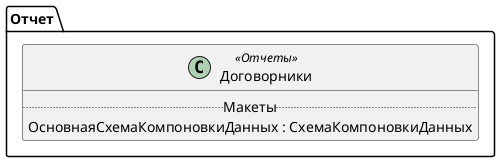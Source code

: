 ﻿@startuml Договорники
'!include templates.wsd
'..\include templates.wsd
class Отчет.Договорники as "Договорники" <<Отчеты>>
{
..Макеты..
ОсновнаяСхемаКомпоновкиДанных : СхемаКомпоновкиДанных
}
@enduml
